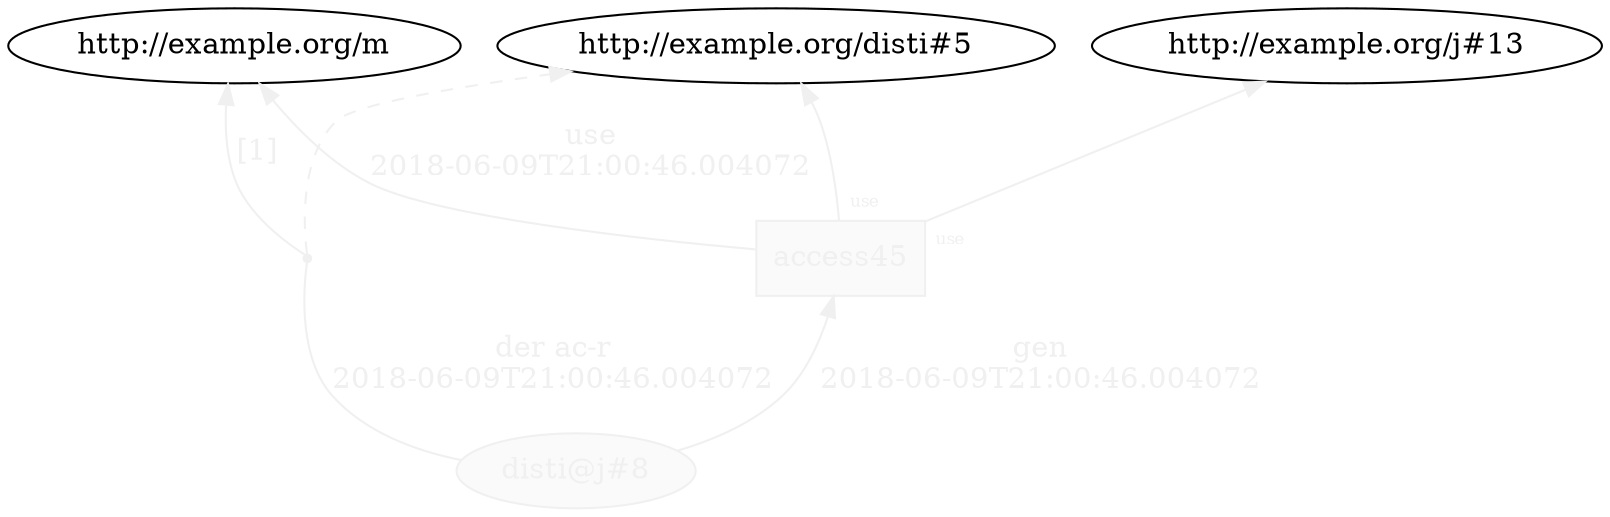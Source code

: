 digraph "PROV" { size="16,12"; rankdir="BT";
"http://example.org/disti@j#8" [fillcolor="#FAFAFA",color="#F0F0F0",style="filled",fontcolor="#F0F0F0",label="disti@j#8",URL="http://example.org/disti@j#8"]
"http://example.org/access45" [fillcolor="#FAFAFA",color="#F0F0F0",shape="polygon",sides="4",style="filled",fontcolor="#F0F0F0",label="access45",URL="http://example.org/access45"]
"bn0" [shape="point",label="",fontcolor="#F0F0F0",color="#F0F0F0"]
"http://example.org/disti@j#8" -> "bn0" [fontsize="14",distance="1.5",angle="60.0",rotation="20",label="der ac-r
2018-06-09T21:00:46.004072",arrowhead="none",fontcolor="#F0F0F0",color="#F0F0F0"]
"bn0" -> "http://example.org/disti#5" [style="dashed",fontcolor="#F0F0F0",color="#F0F0F0"]
"bn0" -> "http://example.org/m" [fontsize="14",distance="1.5",angle="60.0",rotation="20",label="[1]",fontcolor="#F0F0F0",color="#F0F0F0"]
"http://example.org/access45" -> "http://example.org/disti#5" [labelfontsize="8",labeldistance="1.5",labelangle="60.0",rotation="20",taillabel="use",fontcolor="#F0F0F0",color="#F0F0F0"]
"http://example.org/access45" -> "http://example.org/j#13" [labelfontsize="8",labeldistance="1.5",labelangle="60.0",rotation="20",taillabel="use",fontcolor="#F0F0F0",color="#F0F0F0"]
"http://example.org/access45" -> "http://example.org/m" [fontsize="14",distance="1.5",angle="60.0",rotation="20",label="use
2018-06-09T21:00:46.004072",fontcolor="#F0F0F0",color="#F0F0F0"]
"http://example.org/disti@j#8" -> "http://example.org/access45" [fontsize="14",distance="1.5",angle="60.0",rotation="20",label="gen
2018-06-09T21:00:46.004072",fontcolor="#F0F0F0",color="#F0F0F0"]
}